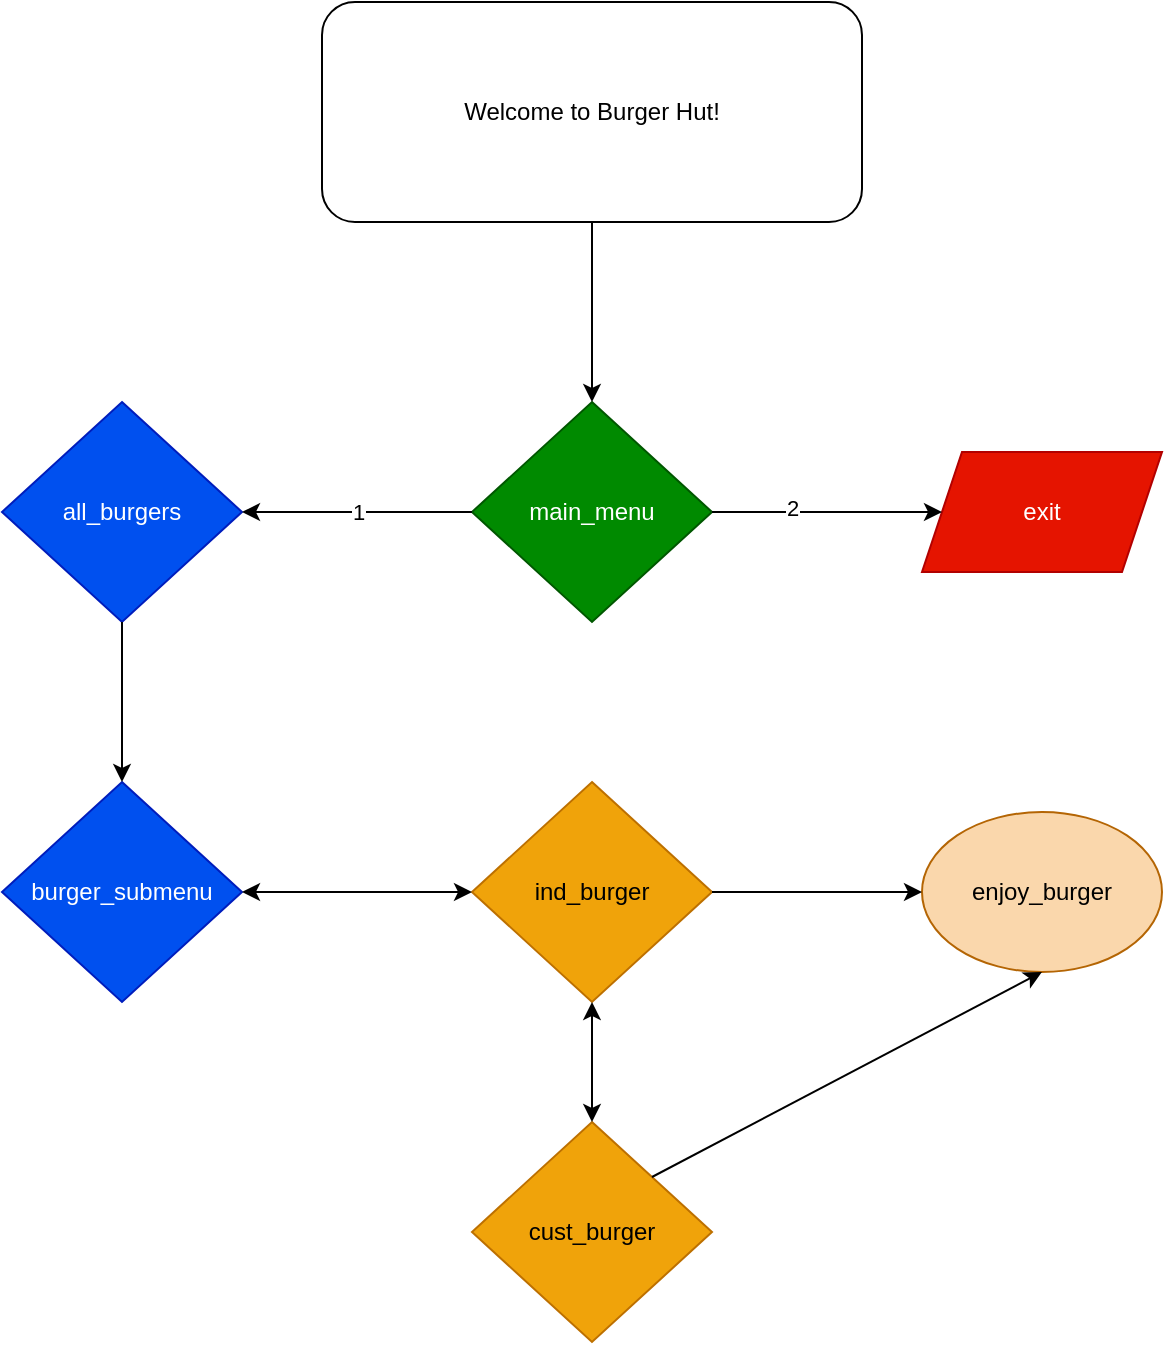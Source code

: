 <mxfile>
    <diagram id="cIETfiq-ztGcZa84qA7h" name="Page-1">
        <mxGraphModel dx="501" dy="1746" grid="1" gridSize="10" guides="1" tooltips="1" connect="1" arrows="1" fold="1" page="1" pageScale="1" pageWidth="850" pageHeight="1100" math="0" shadow="0">
            <root>
                <mxCell id="0"/>
                <mxCell id="1" parent="0"/>
                <mxCell id="2" value="Welcome to Burger Hut!" style="rounded=1;whiteSpace=wrap;html=1;" parent="1" vertex="1">
                    <mxGeometry x="260" y="-60" width="270" height="110" as="geometry"/>
                </mxCell>
                <mxCell id="3" value="main_menu" style="rhombus;whiteSpace=wrap;html=1;fillColor=#008a00;fontColor=#ffffff;strokeColor=#005700;" parent="1" vertex="1">
                    <mxGeometry x="335" y="140" width="120" height="110" as="geometry"/>
                </mxCell>
                <mxCell id="5" value="all_burgers" style="rhombus;whiteSpace=wrap;html=1;fillColor=#0050ef;fontColor=#ffffff;strokeColor=#001DBC;" parent="1" vertex="1">
                    <mxGeometry x="100" y="140" width="120" height="110" as="geometry"/>
                </mxCell>
                <mxCell id="6" value="burger_submenu" style="rhombus;whiteSpace=wrap;html=1;fillColor=#0050ef;fontColor=#ffffff;strokeColor=#001DBC;" parent="1" vertex="1">
                    <mxGeometry x="100" y="330" width="120" height="110" as="geometry"/>
                </mxCell>
                <mxCell id="8" value="ind_burger" style="rhombus;whiteSpace=wrap;html=1;fillColor=#f0a30a;fontColor=#000000;strokeColor=#BD7000;" parent="1" vertex="1">
                    <mxGeometry x="335" y="330" width="120" height="110" as="geometry"/>
                </mxCell>
                <mxCell id="9" value="cust_burger" style="rhombus;whiteSpace=wrap;html=1;fillColor=#f0a30a;fontColor=#000000;strokeColor=#BD7000;" parent="1" vertex="1">
                    <mxGeometry x="335" y="500" width="120" height="110" as="geometry"/>
                </mxCell>
                <mxCell id="10" value="exit" style="shape=parallelogram;perimeter=parallelogramPerimeter;whiteSpace=wrap;html=1;fixedSize=1;fillColor=#e51400;fontColor=#ffffff;strokeColor=#B20000;" parent="1" vertex="1">
                    <mxGeometry x="560" y="165" width="120" height="60" as="geometry"/>
                </mxCell>
                <mxCell id="12" value="" style="endArrow=classic;html=1;" parent="1" source="2" target="3" edge="1">
                    <mxGeometry width="50" height="50" relative="1" as="geometry">
                        <mxPoint x="380" y="260" as="sourcePoint"/>
                        <mxPoint x="430" y="210" as="targetPoint"/>
                    </mxGeometry>
                </mxCell>
                <mxCell id="13" value="1" style="endArrow=classic;html=1;exitX=0;exitY=0.5;exitDx=0;exitDy=0;" parent="1" source="3" target="5" edge="1">
                    <mxGeometry width="50" height="50" relative="1" as="geometry">
                        <mxPoint x="380" y="260" as="sourcePoint"/>
                        <mxPoint x="290" y="250" as="targetPoint"/>
                    </mxGeometry>
                </mxCell>
                <mxCell id="14" value="enjoy_burger" style="ellipse;whiteSpace=wrap;html=1;fillColor=#fad7ac;strokeColor=#b46504;" parent="1" vertex="1">
                    <mxGeometry x="560" y="345" width="120" height="80" as="geometry"/>
                </mxCell>
                <mxCell id="15" value="" style="endArrow=classic;html=1;exitX=0.5;exitY=1;exitDx=0;exitDy=0;" parent="1" source="5" target="6" edge="1">
                    <mxGeometry width="50" height="50" relative="1" as="geometry">
                        <mxPoint x="380" y="260" as="sourcePoint"/>
                        <mxPoint x="430" y="210" as="targetPoint"/>
                    </mxGeometry>
                </mxCell>
                <mxCell id="16" value="" style="endArrow=classic;startArrow=classic;html=1;exitX=1;exitY=0.5;exitDx=0;exitDy=0;entryX=0;entryY=0.5;entryDx=0;entryDy=0;" parent="1" source="6" target="8" edge="1">
                    <mxGeometry width="50" height="50" relative="1" as="geometry">
                        <mxPoint x="380" y="260" as="sourcePoint"/>
                        <mxPoint x="430" y="210" as="targetPoint"/>
                    </mxGeometry>
                </mxCell>
                <mxCell id="18" value="" style="endArrow=classic;html=1;entryX=0.5;entryY=1;entryDx=0;entryDy=0;exitX=1;exitY=0;exitDx=0;exitDy=0;" parent="1" source="9" target="14" edge="1">
                    <mxGeometry width="50" height="50" relative="1" as="geometry">
                        <mxPoint x="380" y="430" as="sourcePoint"/>
                        <mxPoint x="430" y="380" as="targetPoint"/>
                        <Array as="points"/>
                    </mxGeometry>
                </mxCell>
                <mxCell id="19" value="" style="endArrow=classic;html=1;entryX=0;entryY=0.5;entryDx=0;entryDy=0;exitX=1;exitY=0.5;exitDx=0;exitDy=0;" parent="1" source="8" target="14" edge="1">
                    <mxGeometry width="50" height="50" relative="1" as="geometry">
                        <mxPoint x="380" y="430" as="sourcePoint"/>
                        <mxPoint x="430" y="380" as="targetPoint"/>
                    </mxGeometry>
                </mxCell>
                <mxCell id="20" value="" style="endArrow=classic;html=1;exitX=1;exitY=0.5;exitDx=0;exitDy=0;" parent="1" source="3" target="10" edge="1">
                    <mxGeometry width="50" height="50" relative="1" as="geometry">
                        <mxPoint x="380" y="350" as="sourcePoint"/>
                        <mxPoint x="430" y="300" as="targetPoint"/>
                    </mxGeometry>
                </mxCell>
                <mxCell id="22" value="2" style="edgeLabel;html=1;align=center;verticalAlign=middle;resizable=0;points=[];" vertex="1" connectable="0" parent="20">
                    <mxGeometry x="-0.301" y="2" relative="1" as="geometry">
                        <mxPoint as="offset"/>
                    </mxGeometry>
                </mxCell>
                <mxCell id="21" value="" style="endArrow=classic;startArrow=classic;html=1;exitX=0.5;exitY=0;exitDx=0;exitDy=0;entryX=0.5;entryY=1;entryDx=0;entryDy=0;" parent="1" source="9" target="8" edge="1">
                    <mxGeometry width="50" height="50" relative="1" as="geometry">
                        <mxPoint x="380" y="350" as="sourcePoint"/>
                        <mxPoint x="430" y="300" as="targetPoint"/>
                    </mxGeometry>
                </mxCell>
            </root>
        </mxGraphModel>
    </diagram>
</mxfile>